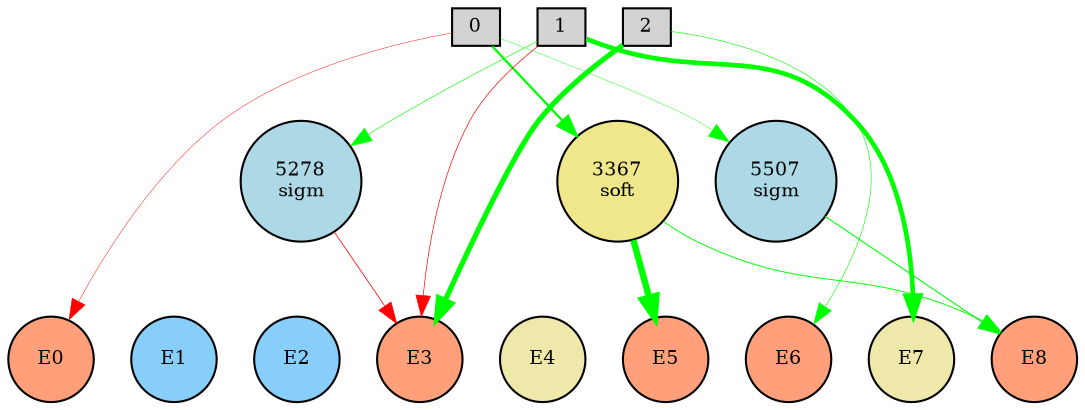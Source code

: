 digraph {
	node [fontsize=9 height=0.2 shape=circle width=0.2]
	subgraph inputs {
		node [shape=box style=filled]
		rank=source
		0 [fillcolor=lightgray]
		1 [fillcolor=lightgray]
		0 -> 1 [style=invis]
		2 [fillcolor=lightgray]
		1 -> 2 [style=invis]
	}
	subgraph outputs {
		node [style=filled]
		rank=sink
		E0 [fillcolor=lightsalmon fontsize=9 height=0.2 shape=circle width=0.2]
		E1 [fillcolor=lightskyblue fontsize=9 height=0.2 shape=circle width=0.2]
		E0 -> E1 [style=invis]
		E2 [fillcolor=lightskyblue fontsize=9 height=0.2 shape=circle width=0.2]
		E1 -> E2 [style=invis]
		E3 [fillcolor=lightsalmon fontsize=9 height=0.2 shape=circle width=0.2]
		E2 -> E3 [style=invis]
		E4 [fillcolor=palegoldenrod fontsize=9 height=0.2 shape=circle width=0.2]
		E3 -> E4 [style=invis]
		E5 [fillcolor=lightsalmon fontsize=9 height=0.2 shape=circle width=0.2]
		E4 -> E5 [style=invis]
		E6 [fillcolor=lightsalmon fontsize=9 height=0.2 shape=circle width=0.2]
		E5 -> E6 [style=invis]
		E7 [fillcolor=palegoldenrod fontsize=9 height=0.2 shape=circle width=0.2]
		E6 -> E7 [style=invis]
		E8 [fillcolor=lightsalmon fontsize=9 height=0.2 shape=circle width=0.2]
		E7 -> E8 [style=invis]
	}
	5507 [label="5507
sigm" fillcolor=lightblue style=filled]
	3367 [label="3367
soft" fillcolor=khaki style=filled]
	5278 [label="5278
sigm" fillcolor=lightblue style=filled]
	2 -> E3 [color=green penwidth=2.487898492086013 style=solid]
	1 -> E7 [color=green penwidth=2.2432336608685546 style=solid]
	0 -> 3367 [color=green penwidth=1.0930665996903917 style=solid]
	3367 -> E5 [color=green penwidth=3.0922934666148665 style=solid]
	0 -> E0 [color=red penwidth=0.20961959159327573 style=solid]
	1 -> E3 [color=red penwidth=0.3292811864313703 style=solid]
	1 -> 5278 [color=green penwidth=0.3031272494334164 style=solid]
	2 -> E6 [color=green penwidth=0.2879820875576239 style=solid]
	5278 -> E3 [color=red penwidth=0.37212702317782087 style=solid]
	0 -> 5507 [color=green penwidth=0.1977740968998558 style=solid]
	5507 -> E8 [color=green penwidth=0.5240427232244793 style=solid]
	3367 -> E8 [color=green penwidth=0.4565571267928731 style=solid]
}

